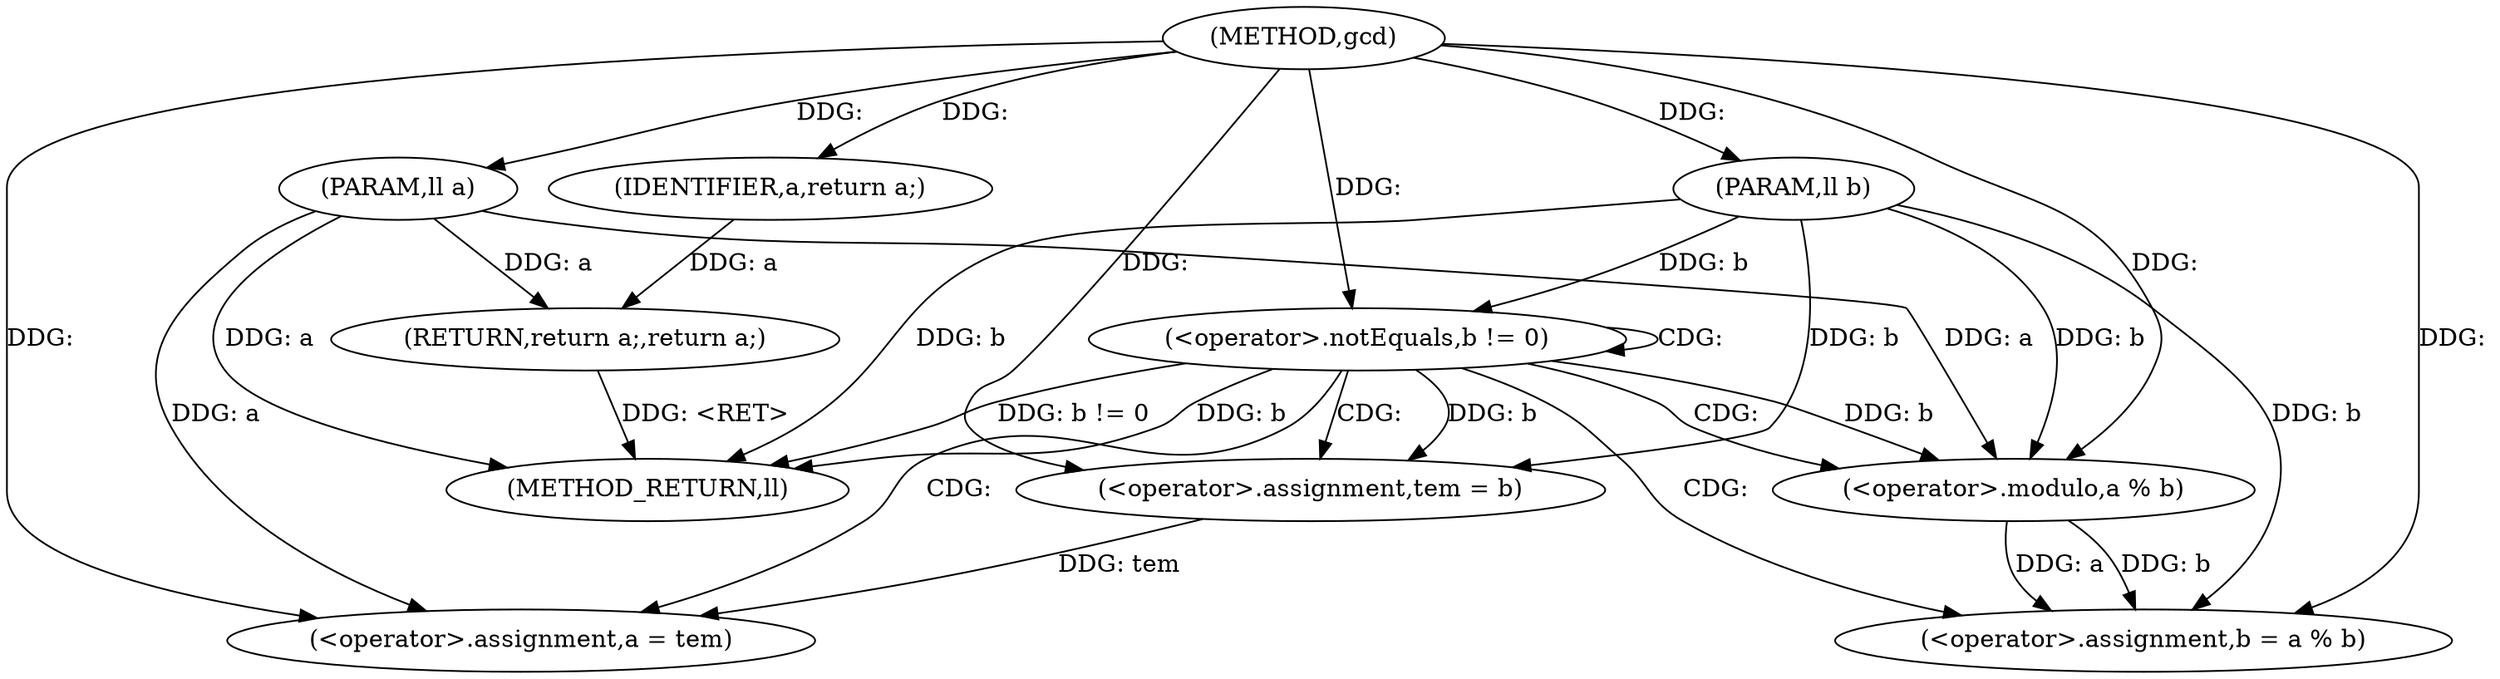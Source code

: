 digraph "gcd" {  
"1000104" [label = "(METHOD,gcd)" ]
"1000127" [label = "(METHOD_RETURN,ll)" ]
"1000105" [label = "(PARAM,ll a)" ]
"1000106" [label = "(PARAM,ll b)" ]
"1000125" [label = "(RETURN,return a;,return a;)" ]
"1000109" [label = "(<operator>.notEquals,b != 0)" ]
"1000126" [label = "(IDENTIFIER,a,return a;)" ]
"1000114" [label = "(<operator>.assignment,tem = b)" ]
"1000117" [label = "(<operator>.assignment,b = a % b)" ]
"1000122" [label = "(<operator>.assignment,a = tem)" ]
"1000119" [label = "(<operator>.modulo,a % b)" ]
  "1000105" -> "1000127"  [ label = "DDG: a"] 
  "1000106" -> "1000127"  [ label = "DDG: b"] 
  "1000109" -> "1000127"  [ label = "DDG: b"] 
  "1000109" -> "1000127"  [ label = "DDG: b != 0"] 
  "1000125" -> "1000127"  [ label = "DDG: <RET>"] 
  "1000104" -> "1000105"  [ label = "DDG: "] 
  "1000104" -> "1000106"  [ label = "DDG: "] 
  "1000126" -> "1000125"  [ label = "DDG: a"] 
  "1000105" -> "1000125"  [ label = "DDG: a"] 
  "1000104" -> "1000126"  [ label = "DDG: "] 
  "1000106" -> "1000109"  [ label = "DDG: b"] 
  "1000104" -> "1000109"  [ label = "DDG: "] 
  "1000109" -> "1000114"  [ label = "DDG: b"] 
  "1000106" -> "1000114"  [ label = "DDG: b"] 
  "1000104" -> "1000114"  [ label = "DDG: "] 
  "1000119" -> "1000117"  [ label = "DDG: a"] 
  "1000119" -> "1000117"  [ label = "DDG: b"] 
  "1000114" -> "1000122"  [ label = "DDG: tem"] 
  "1000104" -> "1000122"  [ label = "DDG: "] 
  "1000106" -> "1000117"  [ label = "DDG: b"] 
  "1000104" -> "1000117"  [ label = "DDG: "] 
  "1000105" -> "1000122"  [ label = "DDG: a"] 
  "1000105" -> "1000119"  [ label = "DDG: a"] 
  "1000104" -> "1000119"  [ label = "DDG: "] 
  "1000106" -> "1000119"  [ label = "DDG: b"] 
  "1000109" -> "1000119"  [ label = "DDG: b"] 
  "1000109" -> "1000109"  [ label = "CDG: "] 
  "1000109" -> "1000119"  [ label = "CDG: "] 
  "1000109" -> "1000114"  [ label = "CDG: "] 
  "1000109" -> "1000117"  [ label = "CDG: "] 
  "1000109" -> "1000122"  [ label = "CDG: "] 
}
